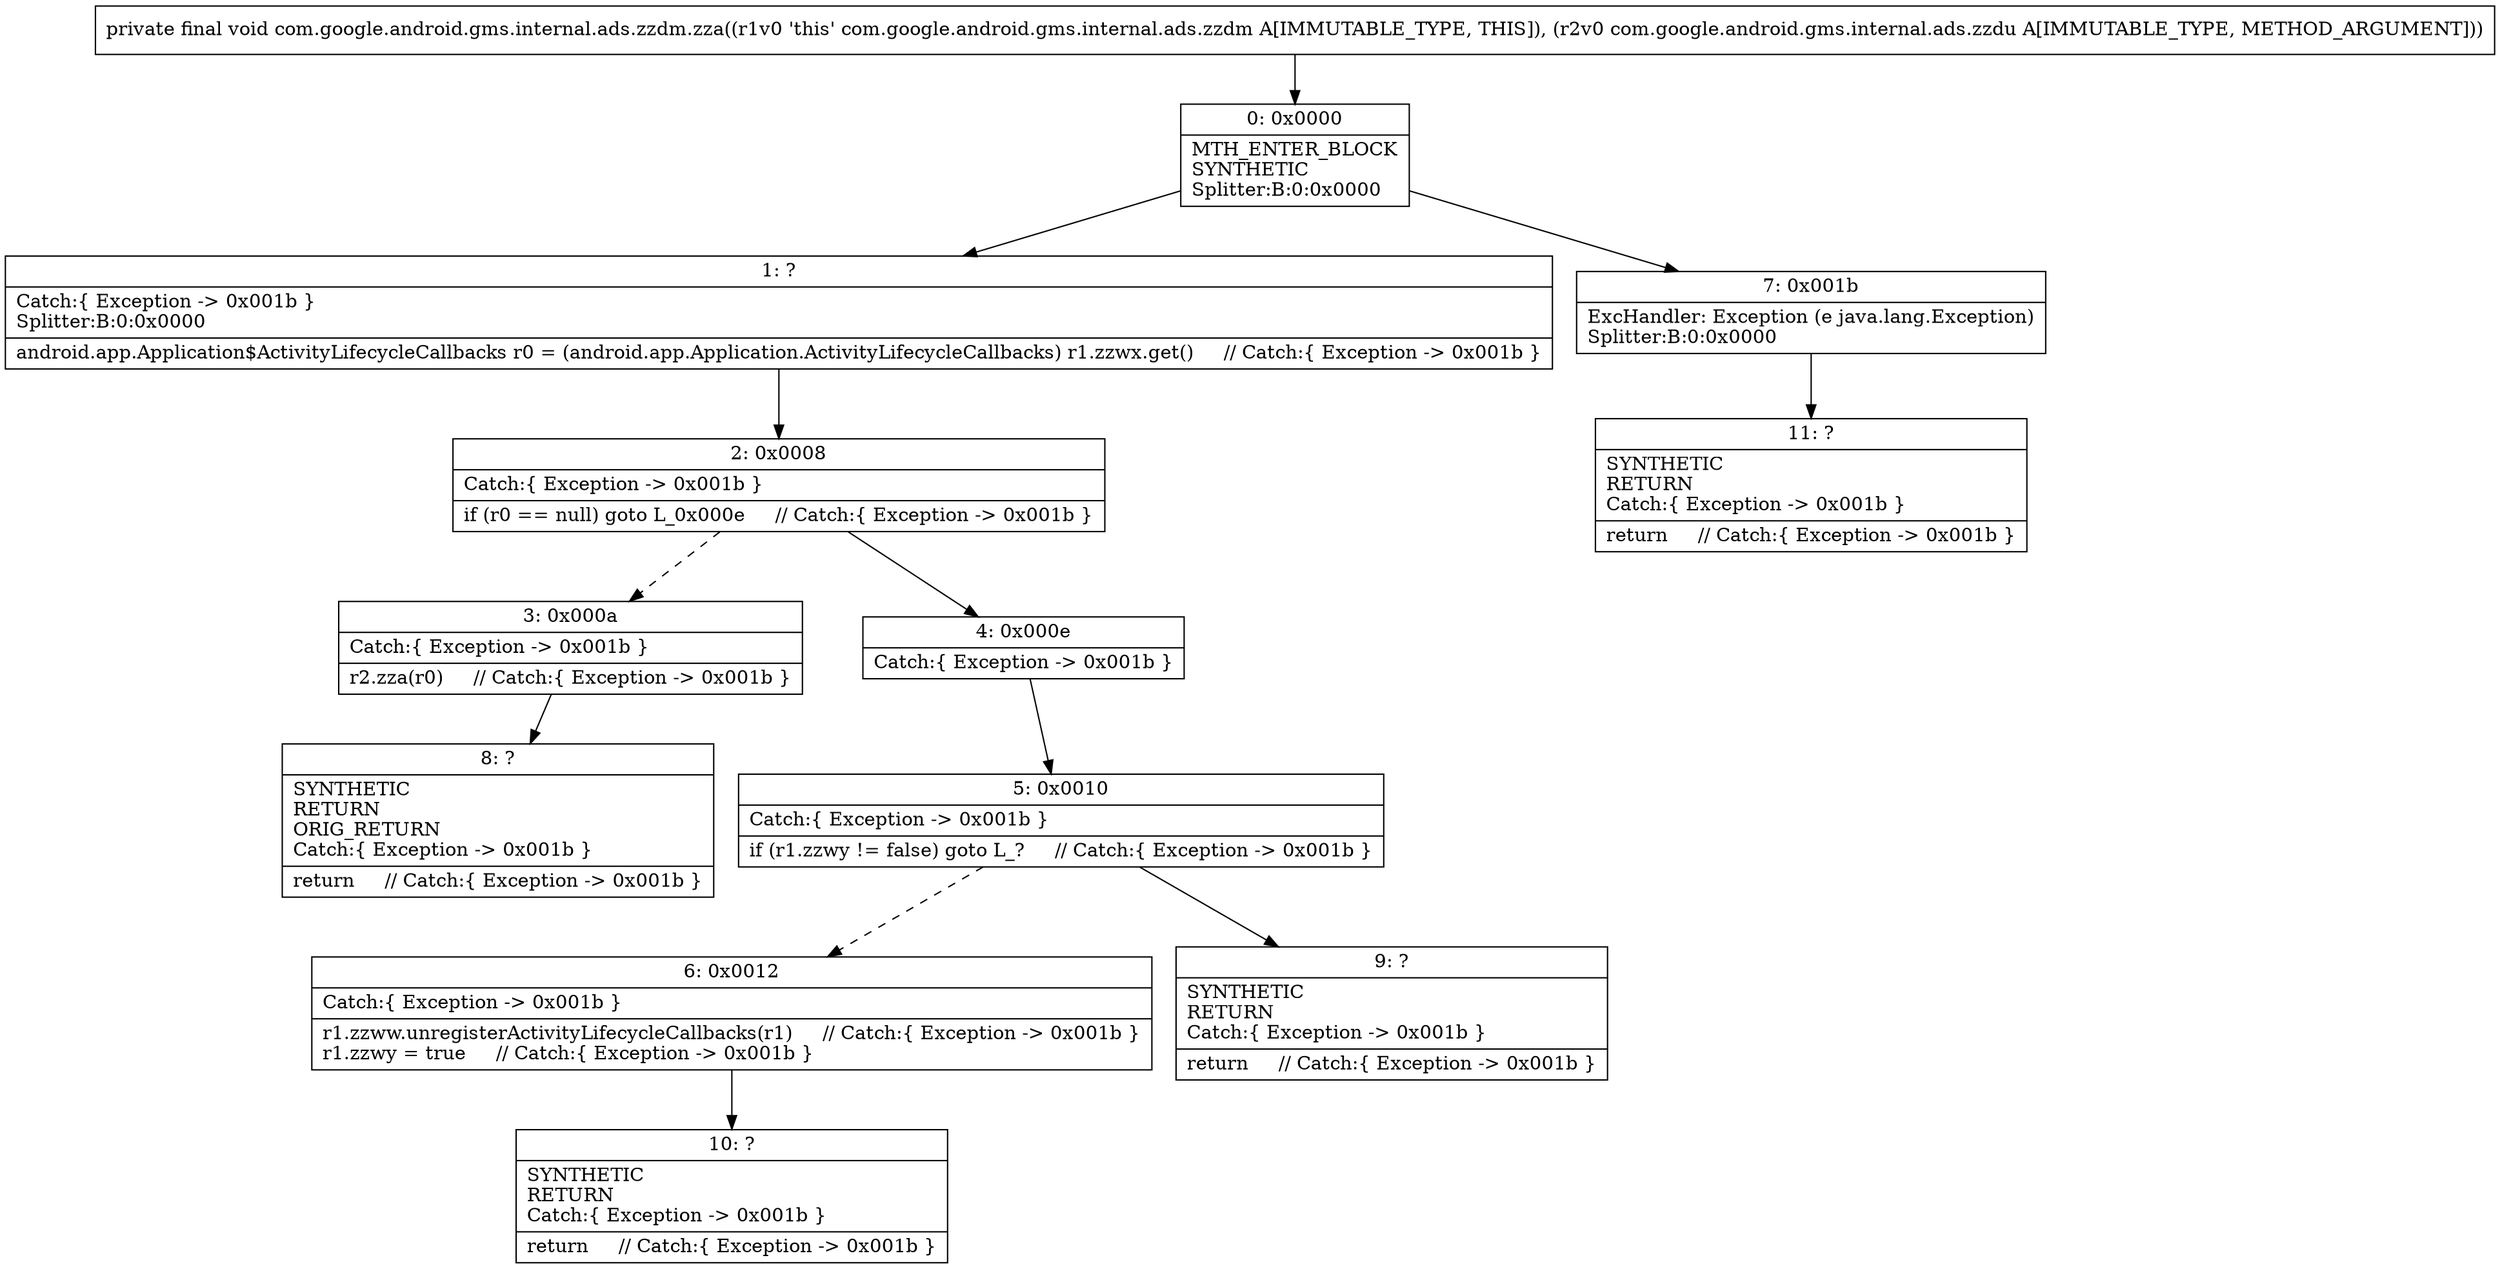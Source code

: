 digraph "CFG forcom.google.android.gms.internal.ads.zzdm.zza(Lcom\/google\/android\/gms\/internal\/ads\/zzdu;)V" {
Node_0 [shape=record,label="{0\:\ 0x0000|MTH_ENTER_BLOCK\lSYNTHETIC\lSplitter:B:0:0x0000\l}"];
Node_1 [shape=record,label="{1\:\ ?|Catch:\{ Exception \-\> 0x001b \}\lSplitter:B:0:0x0000\l|android.app.Application$ActivityLifecycleCallbacks r0 = (android.app.Application.ActivityLifecycleCallbacks) r1.zzwx.get()     \/\/ Catch:\{ Exception \-\> 0x001b \}\l}"];
Node_2 [shape=record,label="{2\:\ 0x0008|Catch:\{ Exception \-\> 0x001b \}\l|if (r0 == null) goto L_0x000e     \/\/ Catch:\{ Exception \-\> 0x001b \}\l}"];
Node_3 [shape=record,label="{3\:\ 0x000a|Catch:\{ Exception \-\> 0x001b \}\l|r2.zza(r0)     \/\/ Catch:\{ Exception \-\> 0x001b \}\l}"];
Node_4 [shape=record,label="{4\:\ 0x000e|Catch:\{ Exception \-\> 0x001b \}\l}"];
Node_5 [shape=record,label="{5\:\ 0x0010|Catch:\{ Exception \-\> 0x001b \}\l|if (r1.zzwy != false) goto L_?     \/\/ Catch:\{ Exception \-\> 0x001b \}\l}"];
Node_6 [shape=record,label="{6\:\ 0x0012|Catch:\{ Exception \-\> 0x001b \}\l|r1.zzww.unregisterActivityLifecycleCallbacks(r1)     \/\/ Catch:\{ Exception \-\> 0x001b \}\lr1.zzwy = true     \/\/ Catch:\{ Exception \-\> 0x001b \}\l}"];
Node_7 [shape=record,label="{7\:\ 0x001b|ExcHandler: Exception (e java.lang.Exception)\lSplitter:B:0:0x0000\l}"];
Node_8 [shape=record,label="{8\:\ ?|SYNTHETIC\lRETURN\lORIG_RETURN\lCatch:\{ Exception \-\> 0x001b \}\l|return     \/\/ Catch:\{ Exception \-\> 0x001b \}\l}"];
Node_9 [shape=record,label="{9\:\ ?|SYNTHETIC\lRETURN\lCatch:\{ Exception \-\> 0x001b \}\l|return     \/\/ Catch:\{ Exception \-\> 0x001b \}\l}"];
Node_10 [shape=record,label="{10\:\ ?|SYNTHETIC\lRETURN\lCatch:\{ Exception \-\> 0x001b \}\l|return     \/\/ Catch:\{ Exception \-\> 0x001b \}\l}"];
Node_11 [shape=record,label="{11\:\ ?|SYNTHETIC\lRETURN\lCatch:\{ Exception \-\> 0x001b \}\l|return     \/\/ Catch:\{ Exception \-\> 0x001b \}\l}"];
MethodNode[shape=record,label="{private final void com.google.android.gms.internal.ads.zzdm.zza((r1v0 'this' com.google.android.gms.internal.ads.zzdm A[IMMUTABLE_TYPE, THIS]), (r2v0 com.google.android.gms.internal.ads.zzdu A[IMMUTABLE_TYPE, METHOD_ARGUMENT])) }"];
MethodNode -> Node_0;
Node_0 -> Node_1;
Node_0 -> Node_7;
Node_1 -> Node_2;
Node_2 -> Node_3[style=dashed];
Node_2 -> Node_4;
Node_3 -> Node_8;
Node_4 -> Node_5;
Node_5 -> Node_6[style=dashed];
Node_5 -> Node_9;
Node_6 -> Node_10;
Node_7 -> Node_11;
}

